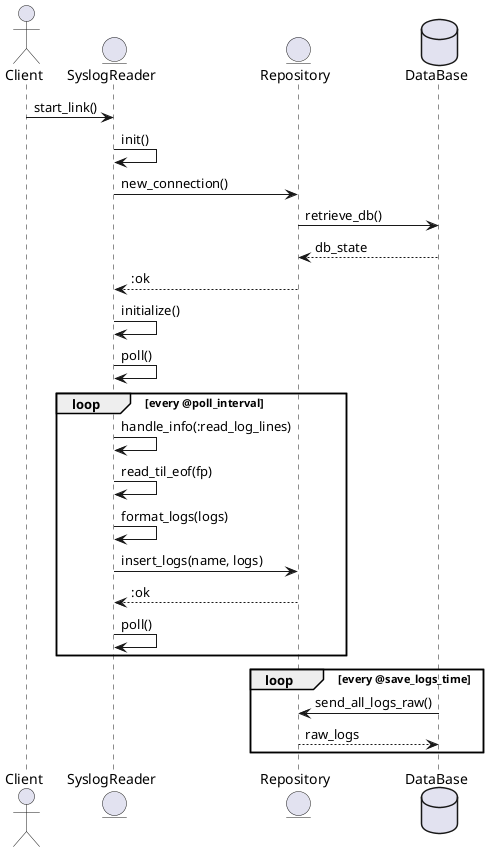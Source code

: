 @startuml send_logs_error
actor Client
entity SyslogReader
entity Repository
database DataBase

Client -> SyslogReader : start_link()
SyslogReader -> SyslogReader : init()
SyslogReader -> Repository : new_connection()
Repository -> DataBase : retrieve_db()
DataBase --> Repository : db_state
Repository --> SyslogReader : :ok
SyslogReader -> SyslogReader : initialize()
SyslogReader -> SyslogReader : poll()
loop every @poll_interval
    SyslogReader -> SyslogReader : handle_info(:read_log_lines)
    SyslogReader -> SyslogReader : read_til_eof(fp)
    SyslogReader -> SyslogReader : format_logs(logs)
    SyslogReader -> Repository : insert_logs(name, logs)
    Repository --> SyslogReader : :ok
    SyslogReader -> SyslogReader : poll()
end
loop every @save_logs_time
    DataBase -> Repository: send_all_logs_raw()
    Repository --> DataBase: raw_logs
end
@enduml
